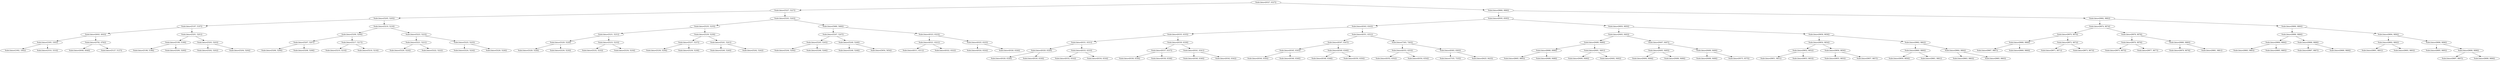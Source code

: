 digraph G{
1492205776 [label="Node{data=[6327, 6327]}"]
1492205776 -> 1895157624
1895157624 [label="Node{data=[5227, 5227]}"]
1895157624 -> 743896311
743896311 [label="Node{data=[5205, 5205]}"]
743896311 -> 1324401618
1324401618 [label="Node{data=[5197, 5197]}"]
1324401618 -> 483786012
483786012 [label="Node{data=[4043, 4043]}"]
483786012 -> 1107652593
1107652593 [label="Node{data=[3305, 3305]}"]
1107652593 -> 1508887050
1508887050 [label="Node{data=[1002, 1002]}"]
1107652593 -> 298413238
298413238 [label="Node{data=[3310, 3310]}"]
483786012 -> 583487118
583487118 [label="Node{data=[4782, 4782]}"]
583487118 -> 1263851456
1263851456 [label="Node{data=[4048, 4048]}"]
583487118 -> 1816980282
1816980282 [label="Node{data=[5127, 5127]}"]
1324401618 -> 918197977
918197977 [label="Node{data=[5201, 5201]}"]
918197977 -> 772873662
772873662 [label="Node{data=[5199, 5199]}"]
772873662 -> 1133913451
1133913451 [label="Node{data=[5198, 5198]}"]
772873662 -> 1216873240
1216873240 [label="Node{data=[5200, 5200]}"]
918197977 -> 711350414
711350414 [label="Node{data=[5203, 5203]}"]
711350414 -> 205282449
205282449 [label="Node{data=[5202, 5202]}"]
711350414 -> 2121506048
2121506048 [label="Node{data=[5204, 5204]}"]
743896311 -> 1995165973
1995165973 [label="Node{data=[5219, 5219]}"]
1995165973 -> 1859208558
1859208558 [label="Node{data=[5209, 5209]}"]
1859208558 -> 15156465
15156465 [label="Node{data=[5207, 5207]}"]
15156465 -> 1646154352
1646154352 [label="Node{data=[5206, 5206]}"]
15156465 -> 1255494751
1255494751 [label="Node{data=[5208, 5208]}"]
1859208558 -> 785093214
785093214 [label="Node{data=[5217, 5217]}"]
785093214 -> 347179962
347179962 [label="Node{data=[5210, 5210]}"]
785093214 -> 70047374
70047374 [label="Node{data=[5218, 5218]}"]
1995165973 -> 1689980408
1689980408 [label="Node{data=[5223, 5223]}"]
1689980408 -> 370158163
370158163 [label="Node{data=[5221, 5221]}"]
370158163 -> 241475440
241475440 [label="Node{data=[5220, 5220]}"]
370158163 -> 1822339220
1822339220 [label="Node{data=[5222, 5222]}"]
1689980408 -> 1349956658
1349956658 [label="Node{data=[5225, 5225]}"]
1349956658 -> 1201888989
1201888989 [label="Node{data=[5224, 5224]}"]
1349956658 -> 1838601798
1838601798 [label="Node{data=[5226, 5226]}"]
1895157624 -> 1955971440
1955971440 [label="Node{data=[5243, 5243]}"]
1955971440 -> 287780084
287780084 [label="Node{data=[5235, 5235]}"]
287780084 -> 1278205371
1278205371 [label="Node{data=[5231, 5231]}"]
1278205371 -> 391120542
391120542 [label="Node{data=[5229, 5229]}"]
391120542 -> 1301596997
1301596997 [label="Node{data=[5228, 5228]}"]
391120542 -> 1702633103
1702633103 [label="Node{data=[5230, 5230]}"]
1278205371 -> 1460458910
1460458910 [label="Node{data=[5233, 5233]}"]
1460458910 -> 1082088727
1082088727 [label="Node{data=[5232, 5232]}"]
1460458910 -> 735733950
735733950 [label="Node{data=[5234, 5234]}"]
287780084 -> 785879852
785879852 [label="Node{data=[5239, 5239]}"]
785879852 -> 533074765
533074765 [label="Node{data=[5237, 5237]}"]
533074765 -> 627798599
627798599 [label="Node{data=[5236, 5236]}"]
533074765 -> 1569481164
1569481164 [label="Node{data=[5238, 5238]}"]
785879852 -> 1330694050
1330694050 [label="Node{data=[5241, 5241]}"]
1330694050 -> 1621354878
1621354878 [label="Node{data=[5240, 5240]}"]
1330694050 -> 514082407
514082407 [label="Node{data=[5242, 5242]}"]
1955971440 -> 546883198
546883198 [label="Node{data=[5680, 5680]}"]
546883198 -> 1765566488
1765566488 [label="Node{data=[5247, 5247]}"]
1765566488 -> 371954776
371954776 [label="Node{data=[5245, 5245]}"]
371954776 -> 713060228
713060228 [label="Node{data=[5244, 5244]}"]
371954776 -> 1280173980
1280173980 [label="Node{data=[5246, 5246]}"]
1765566488 -> 1186671269
1186671269 [label="Node{data=[5249, 5249]}"]
1186671269 -> 217644926
217644926 [label="Node{data=[5248, 5248]}"]
1186671269 -> 632118570
632118570 [label="Node{data=[5654, 5654]}"]
546883198 -> 108998404
108998404 [label="Node{data=[6323, 6323]}"]
108998404 -> 420402028
420402028 [label="Node{data=[6321, 6321]}"]
420402028 -> 1380375612
1380375612 [label="Node{data=[6311, 6311]}"]
420402028 -> 491626323
491626323 [label="Node{data=[6322, 6322]}"]
108998404 -> 1647678705
1647678705 [label="Node{data=[6325, 6325]}"]
1647678705 -> 231718504
231718504 [label="Node{data=[6324, 6324]}"]
1647678705 -> 1762403537
1762403537 [label="Node{data=[6326, 6326]}"]
1492205776 -> 415930788
415930788 [label="Node{data=[9866, 9866]}"]
415930788 -> 1452676176
1452676176 [label="Node{data=[8595, 8595]}"]
1452676176 -> 651873300
651873300 [label="Node{data=[6343, 6343]}"]
651873300 -> 788029106
788029106 [label="Node{data=[6335, 6335]}"]
788029106 -> 1655960944
1655960944 [label="Node{data=[6331, 6331]}"]
1655960944 -> 81873378
81873378 [label="Node{data=[6329, 6329]}"]
81873378 -> 1949011718
1949011718 [label="Node{data=[6328, 6328]}"]
81873378 -> 407524095
407524095 [label="Node{data=[6330, 6330]}"]
1655960944 -> 1697590515
1697590515 [label="Node{data=[6333, 6333]}"]
1697590515 -> 1796196333
1796196333 [label="Node{data=[6332, 6332]}"]
1697590515 -> 1140074037
1140074037 [label="Node{data=[6334, 6334]}"]
788029106 -> 165890334
165890334 [label="Node{data=[6339, 6339]}"]
165890334 -> 355972197
355972197 [label="Node{data=[6337, 6337]}"]
355972197 -> 1194369
1194369 [label="Node{data=[6336, 6336]}"]
355972197 -> 1656054328
1656054328 [label="Node{data=[6338, 6338]}"]
165890334 -> 1896705225
1896705225 [label="Node{data=[6341, 6341]}"]
1896705225 -> 1504803345
1504803345 [label="Node{data=[6340, 6340]}"]
1896705225 -> 1216253591
1216253591 [label="Node{data=[6342, 6342]}"]
651873300 -> 26448130
26448130 [label="Node{data=[6351, 6351]}"]
26448130 -> 459460317
459460317 [label="Node{data=[6347, 6347]}"]
459460317 -> 1230069330
1230069330 [label="Node{data=[6345, 6345]}"]
1230069330 -> 1969712089
1969712089 [label="Node{data=[6344, 6344]}"]
1230069330 -> 1751252982
1751252982 [label="Node{data=[6346, 6346]}"]
459460317 -> 1702412289
1702412289 [label="Node{data=[6349, 6349]}"]
1702412289 -> 639148338
639148338 [label="Node{data=[6348, 6348]}"]
1702412289 -> 1752117131
1752117131 [label="Node{data=[6350, 6350]}"]
26448130 -> 261546815
261546815 [label="Node{data=[7263, 7263]}"]
261546815 -> 743260676
743260676 [label="Node{data=[6353, 6353]}"]
743260676 -> 1329555342
1329555342 [label="Node{data=[6352, 6352]}"]
743260676 -> 1589447317
1589447317 [label="Node{data=[6354, 6354]}"]
261546815 -> 1711965542
1711965542 [label="Node{data=[8383, 8383]}"]
1711965542 -> 538027713
538027713 [label="Node{data=[7335, 7335]}"]
1711965542 -> 346465882
346465882 [label="Node{data=[8425, 8425]}"]
1452676176 -> 578416633
578416633 [label="Node{data=[9850, 9850]}"]
578416633 -> 283803493
283803493 [label="Node{data=[9493, 9493]}"]
283803493 -> 1038148631
1038148631 [label="Node{data=[9489, 9489]}"]
1038148631 -> 475337095
475337095 [label="Node{data=[8988, 8988]}"]
475337095 -> 1908286419
1908286419 [label="Node{data=[8665, 8665]}"]
475337095 -> 845966294
845966294 [label="Node{data=[9488, 9488]}"]
1038148631 -> 135717328
135717328 [label="Node{data=[9491, 9491]}"]
135717328 -> 1023086716
1023086716 [label="Node{data=[9490, 9490]}"]
135717328 -> 1020988555
1020988555 [label="Node{data=[9492, 9492]}"]
283803493 -> 1832448541
1832448541 [label="Node{data=[9497, 9497]}"]
1832448541 -> 1386186251
1386186251 [label="Node{data=[9495, 9495]}"]
1386186251 -> 906171604
906171604 [label="Node{data=[9494, 9494]}"]
1386186251 -> 1389951435
1389951435 [label="Node{data=[9496, 9496]}"]
1832448541 -> 2027569559
2027569559 [label="Node{data=[9499, 9499]}"]
2027569559 -> 1448816473
1448816473 [label="Node{data=[9498, 9498]}"]
2027569559 -> 2026906866
2026906866 [label="Node{data=[9575, 9575]}"]
578416633 -> 1834192002
1834192002 [label="Node{data=[9858, 9858]}"]
1834192002 -> 1202695750
1202695750 [label="Node{data=[9854, 9854]}"]
1202695750 -> 1216438285
1216438285 [label="Node{data=[9852, 9852]}"]
1216438285 -> 823077467
823077467 [label="Node{data=[9851, 9851]}"]
1216438285 -> 1086949220
1086949220 [label="Node{data=[9853, 9853]}"]
1202695750 -> 2049891493
2049891493 [label="Node{data=[9856, 9856]}"]
2049891493 -> 971786981
971786981 [label="Node{data=[9855, 9855]}"]
2049891493 -> 1912205937
1912205937 [label="Node{data=[9857, 9857]}"]
1834192002 -> 2106046861
2106046861 [label="Node{data=[9862, 9862]}"]
2106046861 -> 1908443500
1908443500 [label="Node{data=[9860, 9860]}"]
1908443500 -> 715149011
715149011 [label="Node{data=[9859, 9859]}"]
1908443500 -> 351558540
351558540 [label="Node{data=[9861, 9861]}"]
2106046861 -> 1426047822
1426047822 [label="Node{data=[9864, 9864]}"]
1426047822 -> 562146132
562146132 [label="Node{data=[9863, 9863]}"]
1426047822 -> 159367009
159367009 [label="Node{data=[9865, 9865]}"]
415930788 -> 1071758841
1071758841 [label="Node{data=[9882, 9882]}"]
1071758841 -> 363785464
363785464 [label="Node{data=[9874, 9874]}"]
363785464 -> 970534418
970534418 [label="Node{data=[9870, 9870]}"]
970534418 -> 1294539519
1294539519 [label="Node{data=[9868, 9868]}"]
1294539519 -> 2132109526
2132109526 [label="Node{data=[9867, 9867]}"]
1294539519 -> 490636000
490636000 [label="Node{data=[9869, 9869]}"]
970534418 -> 1835501291
1835501291 [label="Node{data=[9872, 9872]}"]
1835501291 -> 1755092826
1755092826 [label="Node{data=[9871, 9871]}"]
1835501291 -> 1008406855
1008406855 [label="Node{data=[9873, 9873]}"]
363785464 -> 1432071590
1432071590 [label="Node{data=[9878, 9878]}"]
1432071590 -> 73021752
73021752 [label="Node{data=[9876, 9876]}"]
73021752 -> 149964974
149964974 [label="Node{data=[9875, 9875]}"]
73021752 -> 1812328926
1812328926 [label="Node{data=[9877, 9877]}"]
1432071590 -> 1681610597
1681610597 [label="Node{data=[9880, 9880]}"]
1681610597 -> 838676771
838676771 [label="Node{data=[9879, 9879]}"]
1681610597 -> 1002617482
1002617482 [label="Node{data=[9881, 9881]}"]
1071758841 -> 2013931309
2013931309 [label="Node{data=[9890, 9890]}"]
2013931309 -> 1177863990
1177863990 [label="Node{data=[9886, 9886]}"]
1177863990 -> 513315578
513315578 [label="Node{data=[9884, 9884]}"]
513315578 -> 807435593
807435593 [label="Node{data=[9883, 9883]}"]
513315578 -> 431621935
431621935 [label="Node{data=[9885, 9885]}"]
1177863990 -> 2035773017
2035773017 [label="Node{data=[9888, 9888]}"]
2035773017 -> 587345099
587345099 [label="Node{data=[9887, 9887]}"]
2035773017 -> 284940247
284940247 [label="Node{data=[9889, 9889]}"]
2013931309 -> 1496394136
1496394136 [label="Node{data=[9894, 9894]}"]
1496394136 -> 467050817
467050817 [label="Node{data=[9892, 9892]}"]
467050817 -> 696296068
696296068 [label="Node{data=[9891, 9891]}"]
467050817 -> 1728814348
1728814348 [label="Node{data=[9893, 9893]}"]
1496394136 -> 933627292
933627292 [label="Node{data=[9896, 9896]}"]
933627292 -> 424961664
424961664 [label="Node{data=[9895, 9895]}"]
933627292 -> 896295852
896295852 [label="Node{data=[9898, 9898]}"]
896295852 -> 246709232
246709232 [label="Node{data=[9897, 9897]}"]
896295852 -> 163124575
163124575 [label="Node{data=[9899, 9899]}"]
}